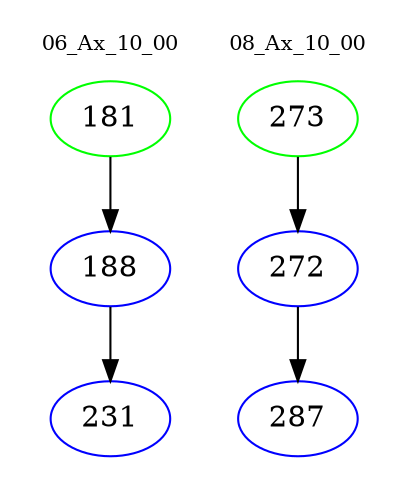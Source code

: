 digraph{
subgraph cluster_0 {
color = white
label = "06_Ax_10_00";
fontsize=10;
T0_181 [label="181", color="green"]
T0_181 -> T0_188 [color="black"]
T0_188 [label="188", color="blue"]
T0_188 -> T0_231 [color="black"]
T0_231 [label="231", color="blue"]
}
subgraph cluster_1 {
color = white
label = "08_Ax_10_00";
fontsize=10;
T1_273 [label="273", color="green"]
T1_273 -> T1_272 [color="black"]
T1_272 [label="272", color="blue"]
T1_272 -> T1_287 [color="black"]
T1_287 [label="287", color="blue"]
}
}
